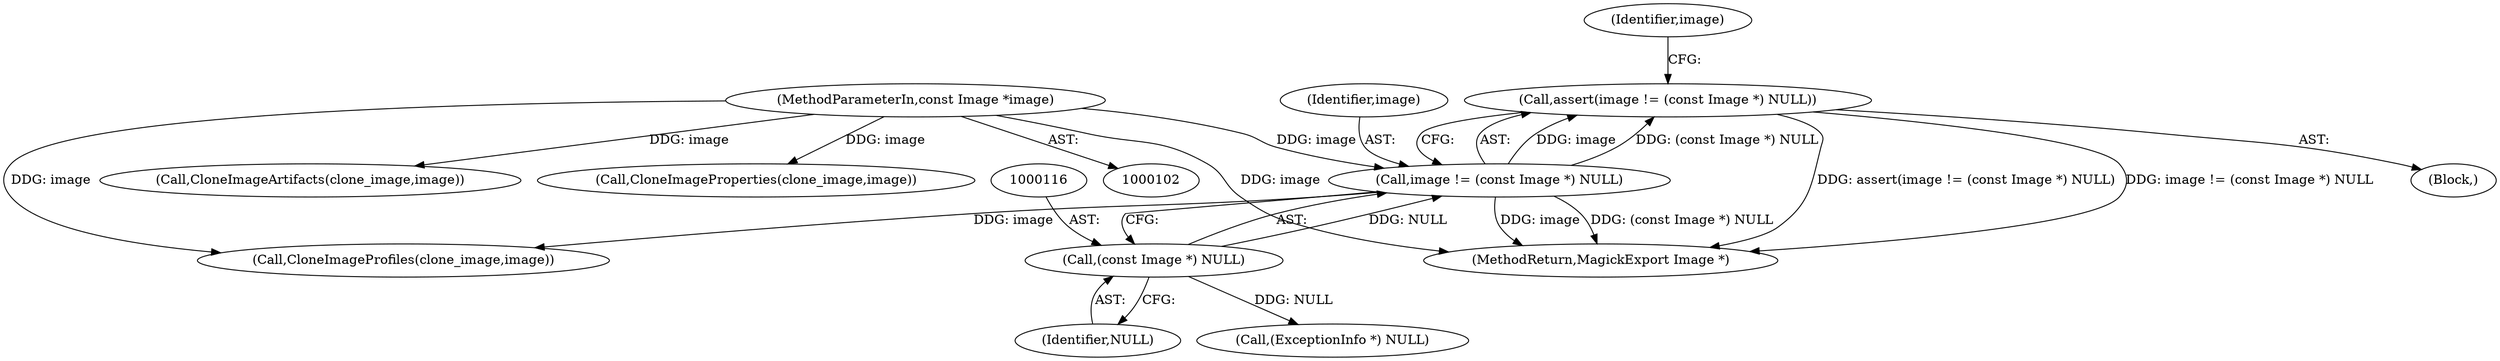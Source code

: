 digraph "0_ImageMagick_aecd0ada163a4d6c769cec178955d5f3e9316f2f_0@API" {
"1000112" [label="(Call,assert(image != (const Image *) NULL))"];
"1000113" [label="(Call,image != (const Image *) NULL)"];
"1000103" [label="(MethodParameterIn,const Image *image)"];
"1000115" [label="(Call,(const Image *) NULL)"];
"1000115" [label="(Call,(const Image *) NULL)"];
"1000114" [label="(Identifier,image)"];
"1000117" [label="(Identifier,NULL)"];
"1000768" [label="(MethodReturn,MagickExport Image *)"];
"1000112" [label="(Call,assert(image != (const Image *) NULL))"];
"1000374" [label="(Call,CloneImageArtifacts(clone_image,image))"];
"1000113" [label="(Call,image != (const Image *) NULL)"];
"1000103" [label="(MethodParameterIn,const Image *image)"];
"1000369" [label="(Call,CloneImageProperties(clone_image,image))"];
"1000142" [label="(Call,(ExceptionInfo *) NULL)"];
"1000121" [label="(Identifier,image)"];
"1000108" [label="(Block,)"];
"1000364" [label="(Call,CloneImageProfiles(clone_image,image))"];
"1000112" -> "1000108"  [label="AST: "];
"1000112" -> "1000113"  [label="CFG: "];
"1000113" -> "1000112"  [label="AST: "];
"1000121" -> "1000112"  [label="CFG: "];
"1000112" -> "1000768"  [label="DDG: assert(image != (const Image *) NULL)"];
"1000112" -> "1000768"  [label="DDG: image != (const Image *) NULL"];
"1000113" -> "1000112"  [label="DDG: image"];
"1000113" -> "1000112"  [label="DDG: (const Image *) NULL"];
"1000113" -> "1000115"  [label="CFG: "];
"1000114" -> "1000113"  [label="AST: "];
"1000115" -> "1000113"  [label="AST: "];
"1000113" -> "1000768"  [label="DDG: image"];
"1000113" -> "1000768"  [label="DDG: (const Image *) NULL"];
"1000103" -> "1000113"  [label="DDG: image"];
"1000115" -> "1000113"  [label="DDG: NULL"];
"1000113" -> "1000364"  [label="DDG: image"];
"1000103" -> "1000102"  [label="AST: "];
"1000103" -> "1000768"  [label="DDG: image"];
"1000103" -> "1000364"  [label="DDG: image"];
"1000103" -> "1000369"  [label="DDG: image"];
"1000103" -> "1000374"  [label="DDG: image"];
"1000115" -> "1000117"  [label="CFG: "];
"1000116" -> "1000115"  [label="AST: "];
"1000117" -> "1000115"  [label="AST: "];
"1000115" -> "1000142"  [label="DDG: NULL"];
}
